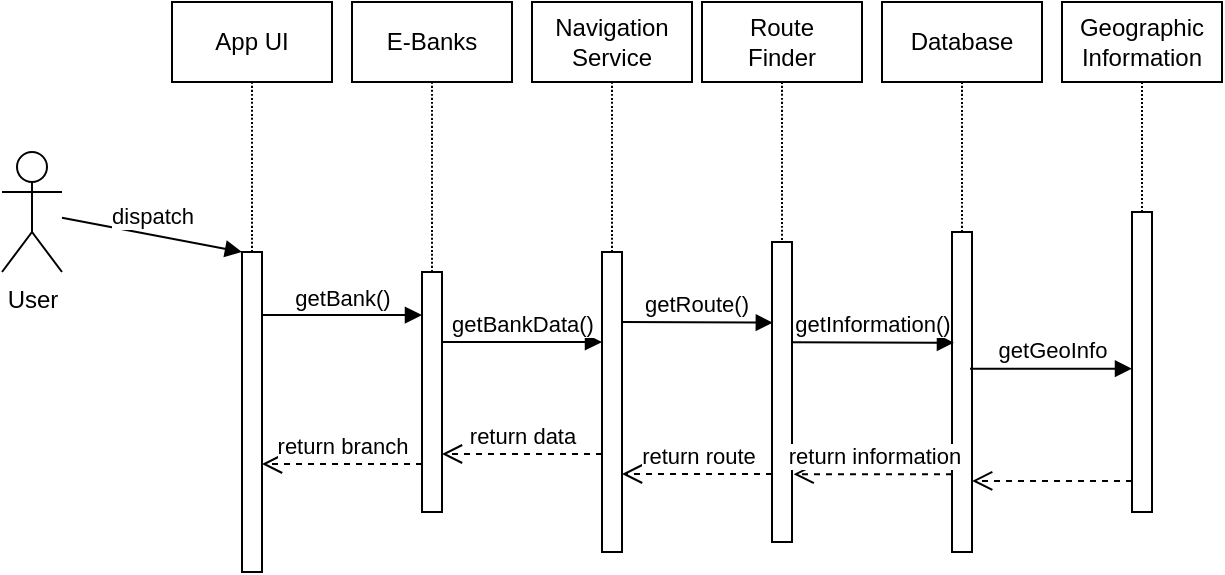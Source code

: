 <mxfile version="14.7.6" type="device"><diagram id="gZnY0kSS3IfO-OzCgeoW" name="Page-1"><mxGraphModel dx="1038" dy="539" grid="0" gridSize="10" guides="1" tooltips="1" connect="1" arrows="1" fold="1" page="1" pageScale="1" pageWidth="850" pageHeight="1100" math="0" shadow="0"><root><mxCell id="0"/><mxCell id="1" parent="0"/><mxCell id="Ev9w06tZglk00XOl3RrE-1" value="User" style="shape=umlActor;verticalLabelPosition=bottom;verticalAlign=top;html=1;outlineConnect=0;" parent="1" vertex="1"><mxGeometry x="40" y="425" width="30" height="60" as="geometry"/></mxCell><mxCell id="Ev9w06tZglk00XOl3RrE-8" value="" style="html=1;points=[];perimeter=orthogonalPerimeter;spacing=2;labelBackgroundColor=#ffffff;" parent="1" vertex="1"><mxGeometry x="160" y="475" width="10" height="160" as="geometry"/></mxCell><mxCell id="Ev9w06tZglk00XOl3RrE-9" value="dispatch" style="html=1;verticalAlign=bottom;endArrow=block;" parent="1" source="Ev9w06tZglk00XOl3RrE-1" target="Ev9w06tZglk00XOl3RrE-8" edge="1"><mxGeometry relative="1" as="geometry"><mxPoint x="90" y="480" as="sourcePoint"/></mxGeometry></mxCell><mxCell id="Ev9w06tZglk00XOl3RrE-11" value="" style="html=1;points=[];perimeter=orthogonalPerimeter;spacing=2;labelBackgroundColor=#ffffff;" parent="1" vertex="1"><mxGeometry x="250" y="485" width="10" height="120" as="geometry"/></mxCell><mxCell id="Ev9w06tZglk00XOl3RrE-12" value="getBank()" style="html=1;verticalAlign=bottom;endArrow=block;spacing=2;labelBackgroundColor=#ffffff;exitX=1.022;exitY=0.197;exitDx=0;exitDy=0;exitPerimeter=0;" parent="1" source="Ev9w06tZglk00XOl3RrE-8" target="Ev9w06tZglk00XOl3RrE-11" edge="1"><mxGeometry relative="1" as="geometry"><mxPoint x="170" y="505" as="sourcePoint"/><mxPoint x="240" y="507" as="targetPoint"/></mxGeometry></mxCell><mxCell id="Ev9w06tZglk00XOl3RrE-13" value="return branch" style="html=1;verticalAlign=bottom;endArrow=open;dashed=1;endSize=8;spacing=2;labelBackgroundColor=#ffffff;" parent="1" source="Ev9w06tZglk00XOl3RrE-11" edge="1"><mxGeometry relative="1" as="geometry"><mxPoint x="170" y="581" as="targetPoint"/></mxGeometry></mxCell><mxCell id="Ev9w06tZglk00XOl3RrE-14" value="" style="html=1;points=[];perimeter=orthogonalPerimeter;spacing=2;labelBackgroundColor=#ffffff;" parent="1" vertex="1"><mxGeometry x="340" y="475" width="10" height="150" as="geometry"/></mxCell><mxCell id="Ev9w06tZglk00XOl3RrE-15" value="getBankData()" style="html=1;verticalAlign=bottom;endArrow=block;spacing=2;labelBackgroundColor=#ffffff;" parent="1" target="Ev9w06tZglk00XOl3RrE-14" edge="1"><mxGeometry relative="1" as="geometry"><mxPoint x="260" y="520" as="sourcePoint"/><mxPoint x="337" y="519" as="targetPoint"/></mxGeometry></mxCell><mxCell id="Ev9w06tZglk00XOl3RrE-16" value="return data" style="html=1;verticalAlign=bottom;endArrow=open;dashed=1;endSize=8;spacing=2;labelBackgroundColor=#ffffff;" parent="1" source="Ev9w06tZglk00XOl3RrE-14" edge="1"><mxGeometry relative="1" as="geometry"><mxPoint x="260" y="576" as="targetPoint"/></mxGeometry></mxCell><mxCell id="Ev9w06tZglk00XOl3RrE-17" value="" style="html=1;points=[];perimeter=orthogonalPerimeter;spacing=2;labelBackgroundColor=#ffffff;" parent="1" vertex="1"><mxGeometry x="425" y="470" width="10" height="150" as="geometry"/></mxCell><mxCell id="Ev9w06tZglk00XOl3RrE-18" value="getRoute()" style="html=1;verticalAlign=bottom;endArrow=block;spacing=2;labelBackgroundColor=#ffffff;entryX=0.042;entryY=0.269;entryDx=0;entryDy=0;entryPerimeter=0;" parent="1" target="Ev9w06tZglk00XOl3RrE-17" edge="1"><mxGeometry relative="1" as="geometry"><mxPoint x="350" y="510" as="sourcePoint"/><mxPoint x="420" y="510" as="targetPoint"/></mxGeometry></mxCell><mxCell id="Ev9w06tZglk00XOl3RrE-19" value="return route" style="html=1;verticalAlign=bottom;endArrow=open;dashed=1;endSize=8;spacing=2;labelBackgroundColor=#ffffff;" parent="1" source="Ev9w06tZglk00XOl3RrE-17" edge="1"><mxGeometry relative="1" as="geometry"><mxPoint x="350" y="586" as="targetPoint"/></mxGeometry></mxCell><mxCell id="Ev9w06tZglk00XOl3RrE-20" value="" style="html=1;points=[];perimeter=orthogonalPerimeter;spacing=2;labelBackgroundColor=#ffffff;" parent="1" vertex="1"><mxGeometry x="515" y="465" width="10" height="160" as="geometry"/></mxCell><mxCell id="Ev9w06tZglk00XOl3RrE-21" value="getInformation()" style="html=1;verticalAlign=bottom;endArrow=block;spacing=2;labelBackgroundColor=#ffffff;exitX=0.96;exitY=0.334;exitDx=0;exitDy=0;exitPerimeter=0;entryX=0.098;entryY=0.346;entryDx=0;entryDy=0;entryPerimeter=0;" parent="1" source="Ev9w06tZglk00XOl3RrE-17" target="Ev9w06tZglk00XOl3RrE-20" edge="1"><mxGeometry relative="1" as="geometry"><mxPoint x="440" y="520" as="sourcePoint"/><mxPoint x="516" y="518" as="targetPoint"/><Array as="points"/></mxGeometry></mxCell><mxCell id="Ev9w06tZglk00XOl3RrE-22" value="return information" style="html=1;verticalAlign=bottom;endArrow=open;dashed=1;endSize=8;spacing=2;labelBackgroundColor=#ffffff;entryX=1.083;entryY=0.774;entryDx=0;entryDy=0;entryPerimeter=0;" parent="1" source="Ev9w06tZglk00XOl3RrE-20" target="Ev9w06tZglk00XOl3RrE-17" edge="1"><mxGeometry relative="1" as="geometry"><mxPoint x="440" y="586" as="targetPoint"/></mxGeometry></mxCell><mxCell id="Ev9w06tZglk00XOl3RrE-23" value="" style="html=1;points=[];perimeter=orthogonalPerimeter;spacing=2;labelBackgroundColor=#ffffff;" parent="1" vertex="1"><mxGeometry x="605" y="455" width="10" height="150" as="geometry"/></mxCell><mxCell id="Ev9w06tZglk00XOl3RrE-24" value="getGeoInfo" style="html=1;verticalAlign=bottom;endArrow=block;exitX=0.9;exitY=0.427;exitDx=0;exitDy=0;exitPerimeter=0;spacing=2;labelBackgroundColor=#ffffff;" parent="1" source="Ev9w06tZglk00XOl3RrE-20" target="Ev9w06tZglk00XOl3RrE-23" edge="1"><mxGeometry relative="1" as="geometry"><mxPoint x="490" y="520" as="sourcePoint"/><mxPoint x="560" y="530" as="targetPoint"/></mxGeometry></mxCell><mxCell id="Ev9w06tZglk00XOl3RrE-25" value="" style="html=1;verticalAlign=bottom;endArrow=open;dashed=1;endSize=8;entryX=1.007;entryY=0.778;entryDx=0;entryDy=0;entryPerimeter=0;spacing=2;labelBackgroundColor=#ffffff;" parent="1" source="Ev9w06tZglk00XOl3RrE-23" target="Ev9w06tZglk00XOl3RrE-20" edge="1"><mxGeometry relative="1" as="geometry"><mxPoint x="490" y="596" as="targetPoint"/></mxGeometry></mxCell><mxCell id="Ev9w06tZglk00XOl3RrE-44" style="edgeStyle=orthogonalEdgeStyle;curved=1;rounded=0;orthogonalLoop=1;jettySize=auto;html=1;labelBackgroundColor=#ffffff;dashed=1;dashPattern=1 1;endArrow=none;endFill=0;" parent="1" source="Ev9w06tZglk00XOl3RrE-33" target="Ev9w06tZglk00XOl3RrE-8" edge="1"><mxGeometry relative="1" as="geometry"/></mxCell><UserObject label="App UI" treeRoot="1" id="Ev9w06tZglk00XOl3RrE-33"><mxCell style="whiteSpace=wrap;html=1;align=center;treeFolding=1;treeMoving=1;newEdgeStyle={&quot;edgeStyle&quot;:&quot;elbowEdgeStyle&quot;,&quot;startArrow&quot;:&quot;none&quot;,&quot;endArrow&quot;:&quot;none&quot;};" parent="1" vertex="1"><mxGeometry x="125" y="350" width="80" height="40" as="geometry"/></mxCell></UserObject><mxCell id="Ev9w06tZglk00XOl3RrE-47" value="" style="edgeStyle=orthogonalEdgeStyle;curved=1;rounded=0;orthogonalLoop=1;jettySize=auto;html=1;dashed=1;dashPattern=1 1;labelBackgroundColor=#ffffff;endArrow=none;endFill=0;" parent="1" source="Ev9w06tZglk00XOl3RrE-34" target="Ev9w06tZglk00XOl3RrE-11" edge="1"><mxGeometry relative="1" as="geometry"/></mxCell><UserObject label="E-Banks" treeRoot="1" id="Ev9w06tZglk00XOl3RrE-34"><mxCell style="whiteSpace=wrap;html=1;align=center;treeFolding=1;treeMoving=1;newEdgeStyle={&quot;edgeStyle&quot;:&quot;elbowEdgeStyle&quot;,&quot;startArrow&quot;:&quot;none&quot;,&quot;endArrow&quot;:&quot;none&quot;};" parent="1" vertex="1"><mxGeometry x="215" y="350" width="80" height="40" as="geometry"/></mxCell></UserObject><mxCell id="Ev9w06tZglk00XOl3RrE-48" value="" style="edgeStyle=orthogonalEdgeStyle;curved=1;rounded=0;orthogonalLoop=1;jettySize=auto;html=1;dashed=1;dashPattern=1 1;labelBackgroundColor=#ffffff;endArrow=none;endFill=0;" parent="1" source="Ev9w06tZglk00XOl3RrE-35" target="Ev9w06tZglk00XOl3RrE-14" edge="1"><mxGeometry relative="1" as="geometry"/></mxCell><UserObject label="Navigation&lt;br&gt;Service" treeRoot="1" id="Ev9w06tZglk00XOl3RrE-35"><mxCell style="whiteSpace=wrap;html=1;align=center;treeFolding=1;treeMoving=1;newEdgeStyle={&quot;edgeStyle&quot;:&quot;elbowEdgeStyle&quot;,&quot;startArrow&quot;:&quot;none&quot;,&quot;endArrow&quot;:&quot;none&quot;};" parent="1" vertex="1"><mxGeometry x="305" y="350" width="80" height="40" as="geometry"/></mxCell></UserObject><mxCell id="Ev9w06tZglk00XOl3RrE-49" value="" style="edgeStyle=orthogonalEdgeStyle;curved=1;rounded=0;orthogonalLoop=1;jettySize=auto;html=1;dashed=1;dashPattern=1 1;labelBackgroundColor=#ffffff;endArrow=none;endFill=0;" parent="1" source="Ev9w06tZglk00XOl3RrE-36" target="Ev9w06tZglk00XOl3RrE-17" edge="1"><mxGeometry relative="1" as="geometry"/></mxCell><UserObject label="Route&lt;br&gt;Finder" treeRoot="1" id="Ev9w06tZglk00XOl3RrE-36"><mxCell style="whiteSpace=wrap;html=1;align=center;treeFolding=1;treeMoving=1;newEdgeStyle={&quot;edgeStyle&quot;:&quot;elbowEdgeStyle&quot;,&quot;startArrow&quot;:&quot;none&quot;,&quot;endArrow&quot;:&quot;none&quot;};" parent="1" vertex="1"><mxGeometry x="390" y="350" width="80" height="40" as="geometry"/></mxCell></UserObject><mxCell id="Ev9w06tZglk00XOl3RrE-37" style="edgeStyle=orthogonalEdgeStyle;rounded=0;orthogonalLoop=1;jettySize=auto;html=1;exitX=0.5;exitY=1;exitDx=0;exitDy=0;labelBackgroundColor=#ffffff;" parent="1" source="Ev9w06tZglk00XOl3RrE-36" target="Ev9w06tZglk00XOl3RrE-36" edge="1"><mxGeometry relative="1" as="geometry"/></mxCell><mxCell id="Ev9w06tZglk00XOl3RrE-50" value="" style="edgeStyle=orthogonalEdgeStyle;curved=1;rounded=0;orthogonalLoop=1;jettySize=auto;html=1;dashed=1;dashPattern=1 1;labelBackgroundColor=#ffffff;endArrow=none;endFill=0;" parent="1" source="Ev9w06tZglk00XOl3RrE-38" target="Ev9w06tZglk00XOl3RrE-20" edge="1"><mxGeometry relative="1" as="geometry"/></mxCell><UserObject label="Database" treeRoot="1" id="Ev9w06tZglk00XOl3RrE-38"><mxCell style="whiteSpace=wrap;html=1;align=center;treeFolding=1;treeMoving=1;newEdgeStyle={&quot;edgeStyle&quot;:&quot;elbowEdgeStyle&quot;,&quot;startArrow&quot;:&quot;none&quot;,&quot;endArrow&quot;:&quot;none&quot;};" parent="1" vertex="1"><mxGeometry x="480" y="350" width="80" height="40" as="geometry"/></mxCell></UserObject><mxCell id="Ev9w06tZglk00XOl3RrE-51" value="" style="edgeStyle=orthogonalEdgeStyle;curved=1;rounded=0;orthogonalLoop=1;jettySize=auto;html=1;dashed=1;dashPattern=1 1;labelBackgroundColor=#ffffff;endArrow=none;endFill=0;" parent="1" source="Ev9w06tZglk00XOl3RrE-39" target="Ev9w06tZglk00XOl3RrE-23" edge="1"><mxGeometry relative="1" as="geometry"/></mxCell><UserObject label="Geographic&lt;br&gt;Information" treeRoot="1" id="Ev9w06tZglk00XOl3RrE-39"><mxCell style="whiteSpace=wrap;html=1;align=center;treeFolding=1;treeMoving=1;newEdgeStyle={&quot;edgeStyle&quot;:&quot;elbowEdgeStyle&quot;,&quot;startArrow&quot;:&quot;none&quot;,&quot;endArrow&quot;:&quot;none&quot;};" parent="1" vertex="1"><mxGeometry x="570" y="350" width="80" height="40" as="geometry"/></mxCell></UserObject></root></mxGraphModel></diagram></mxfile>